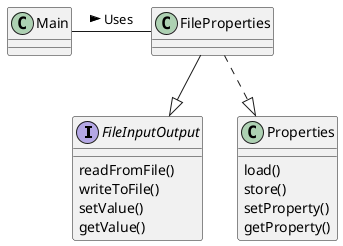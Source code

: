 @startuml

interface FileInputOutput {
  {method} readFromFile()
  {method} writeToFile()
  {method} setValue()
  {method} getValue()
}

class Properties {
  {method} load()
  {method} store()
  {method} setProperty()
  {method} getProperty()
}

class FileProperties 
class Main

FileProperties ..|> Properties
FileProperties --|> FileInputOutput

Main - FileProperties : Uses >

@enduml
